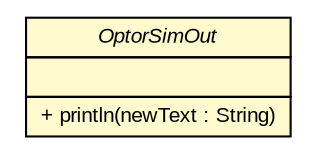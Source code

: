 #!/usr/local/bin/dot
#
# Class diagram 
# Generated by UMLGraph version R5_7_2-3-gee82a7 (http://www.umlgraph.org/)
#

digraph G {
	edge [fontname="arial",fontsize=10,labelfontname="arial",labelfontsize=10];
	node [fontname="arial",fontsize=10,shape=plaintext];
	nodesep=0.25;
	ranksep=0.5;
	// org.edg.data.replication.optorsim.OptorSimOut
	c7125 [label=<<table title="org.edg.data.replication.optorsim.OptorSimOut" border="0" cellborder="1" cellspacing="0" cellpadding="2" port="p" bgcolor="lemonChiffon" href="./OptorSimOut.html">
		<tr><td><table border="0" cellspacing="0" cellpadding="1">
<tr><td align="center" balign="center"><font face="arial italic"> OptorSimOut </font></td></tr>
		</table></td></tr>
		<tr><td><table border="0" cellspacing="0" cellpadding="1">
<tr><td align="left" balign="left">  </td></tr>
		</table></td></tr>
		<tr><td><table border="0" cellspacing="0" cellpadding="1">
<tr><td align="left" balign="left"> + println(newText : String) </td></tr>
		</table></td></tr>
		</table>>, URL="./OptorSimOut.html", fontname="arial", fontcolor="black", fontsize=10.0];
}

